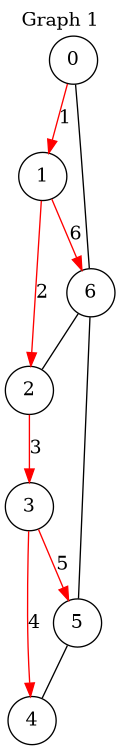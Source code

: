 digraph graph1 {
    rankdir=TB;
    size="8,5"
    node [shape = circle];
    labelloc="t"
    label= "Graph 1"
    0->1 [color = red, label = 1];
    1->2 [color = red, label = 2];
    1->6 [color = red, label = 6];
    2->3 [color = red, label = 3];
    3->4 [color = red, label = 4];
    3->5 [color = red, label = 5];
    0->6 [arrowhead=none];
    5->4 [arrowhead=none];
    6->2 [arrowhead=none];
    6->5 [arrowhead=none];
}